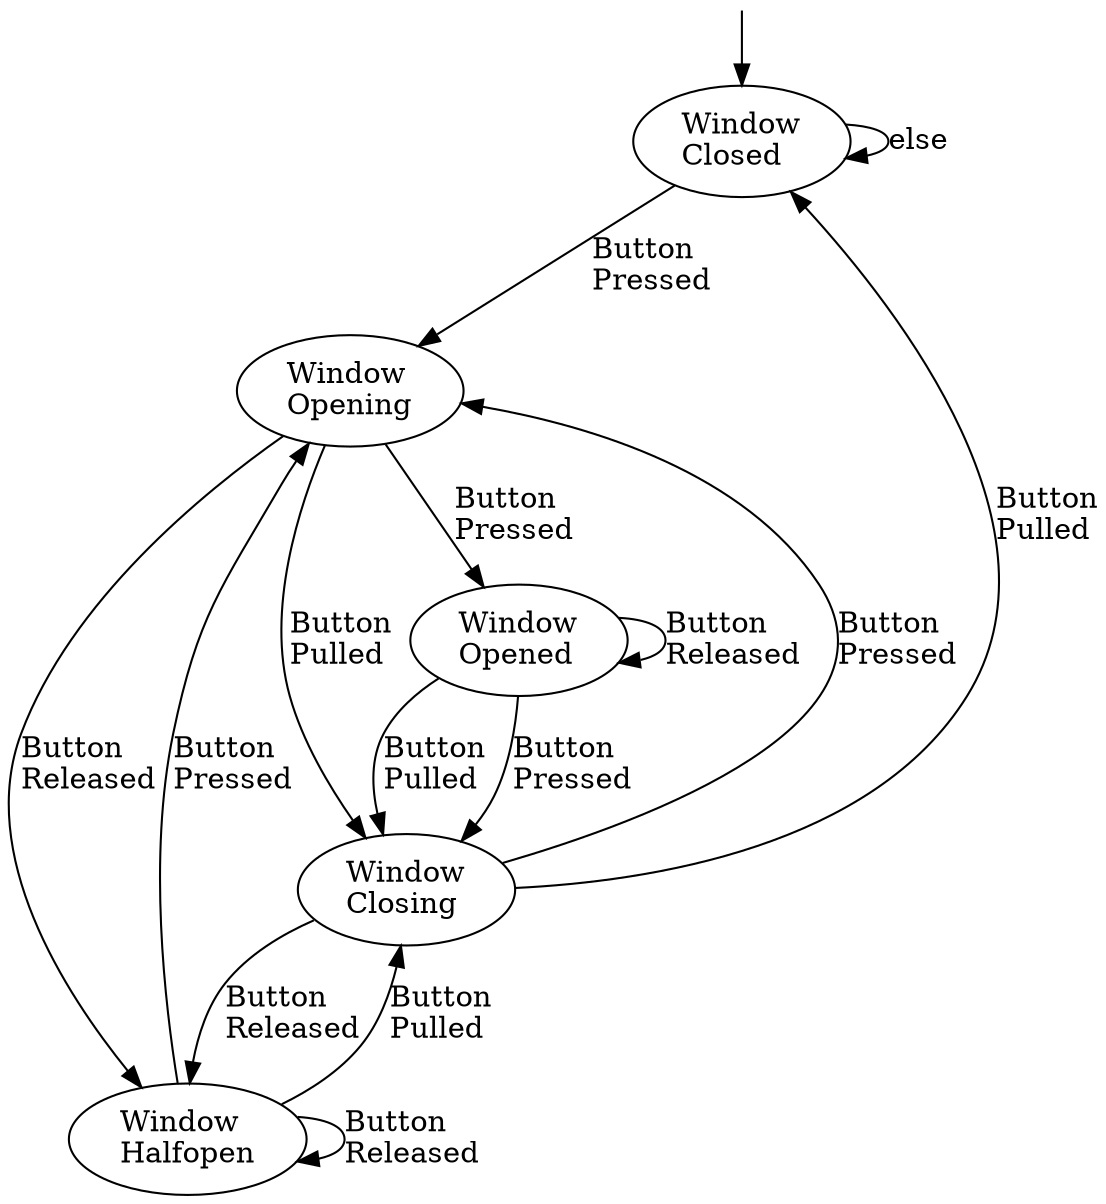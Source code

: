 digraph "mutants/mutant_47_TG_Opened_carwindow.dot" {
    Reset [style=invis,shape=point,label="",width=0,height=0];
    Closed [label="Window\lClosed\l"];
    Closing [label="Window\lClosing\l"];
    Halfopen [label="Window\lHalfopen\l"];
    Opened [label="Window\lOpened\l"];
    Opening [label="Window\lOpening\l"];
    Reset -> Closed;
    Closed -> Closed [label="else"];
    Closed -> Opening [label="Button\lPressed\l"];
    Closing -> Opening [label="Button\lPressed\l"];
    Closing -> Closed [label="Button\lPulled\l"];
    Closing -> Halfopen [label="Button\lReleased\l"];
    Halfopen -> Opening [label="Button\lPressed\l"];
    Halfopen -> Closing [label="Button\lPulled\l"];
    Halfopen -> Halfopen [label="Button\lReleased\l"];
    Opened -> Closing [label="Button\lPressed\l"];
    Opened -> Closing [label="Button\lPulled\l"];
    Opened -> Opened [label="Button\lReleased\l"];
    Opening -> Opened [label="Button\lPressed\l"];
    Opening -> Closing [label="Button\lPulled\l"];
    Opening -> Halfopen [label="Button\lReleased\l"];
}
